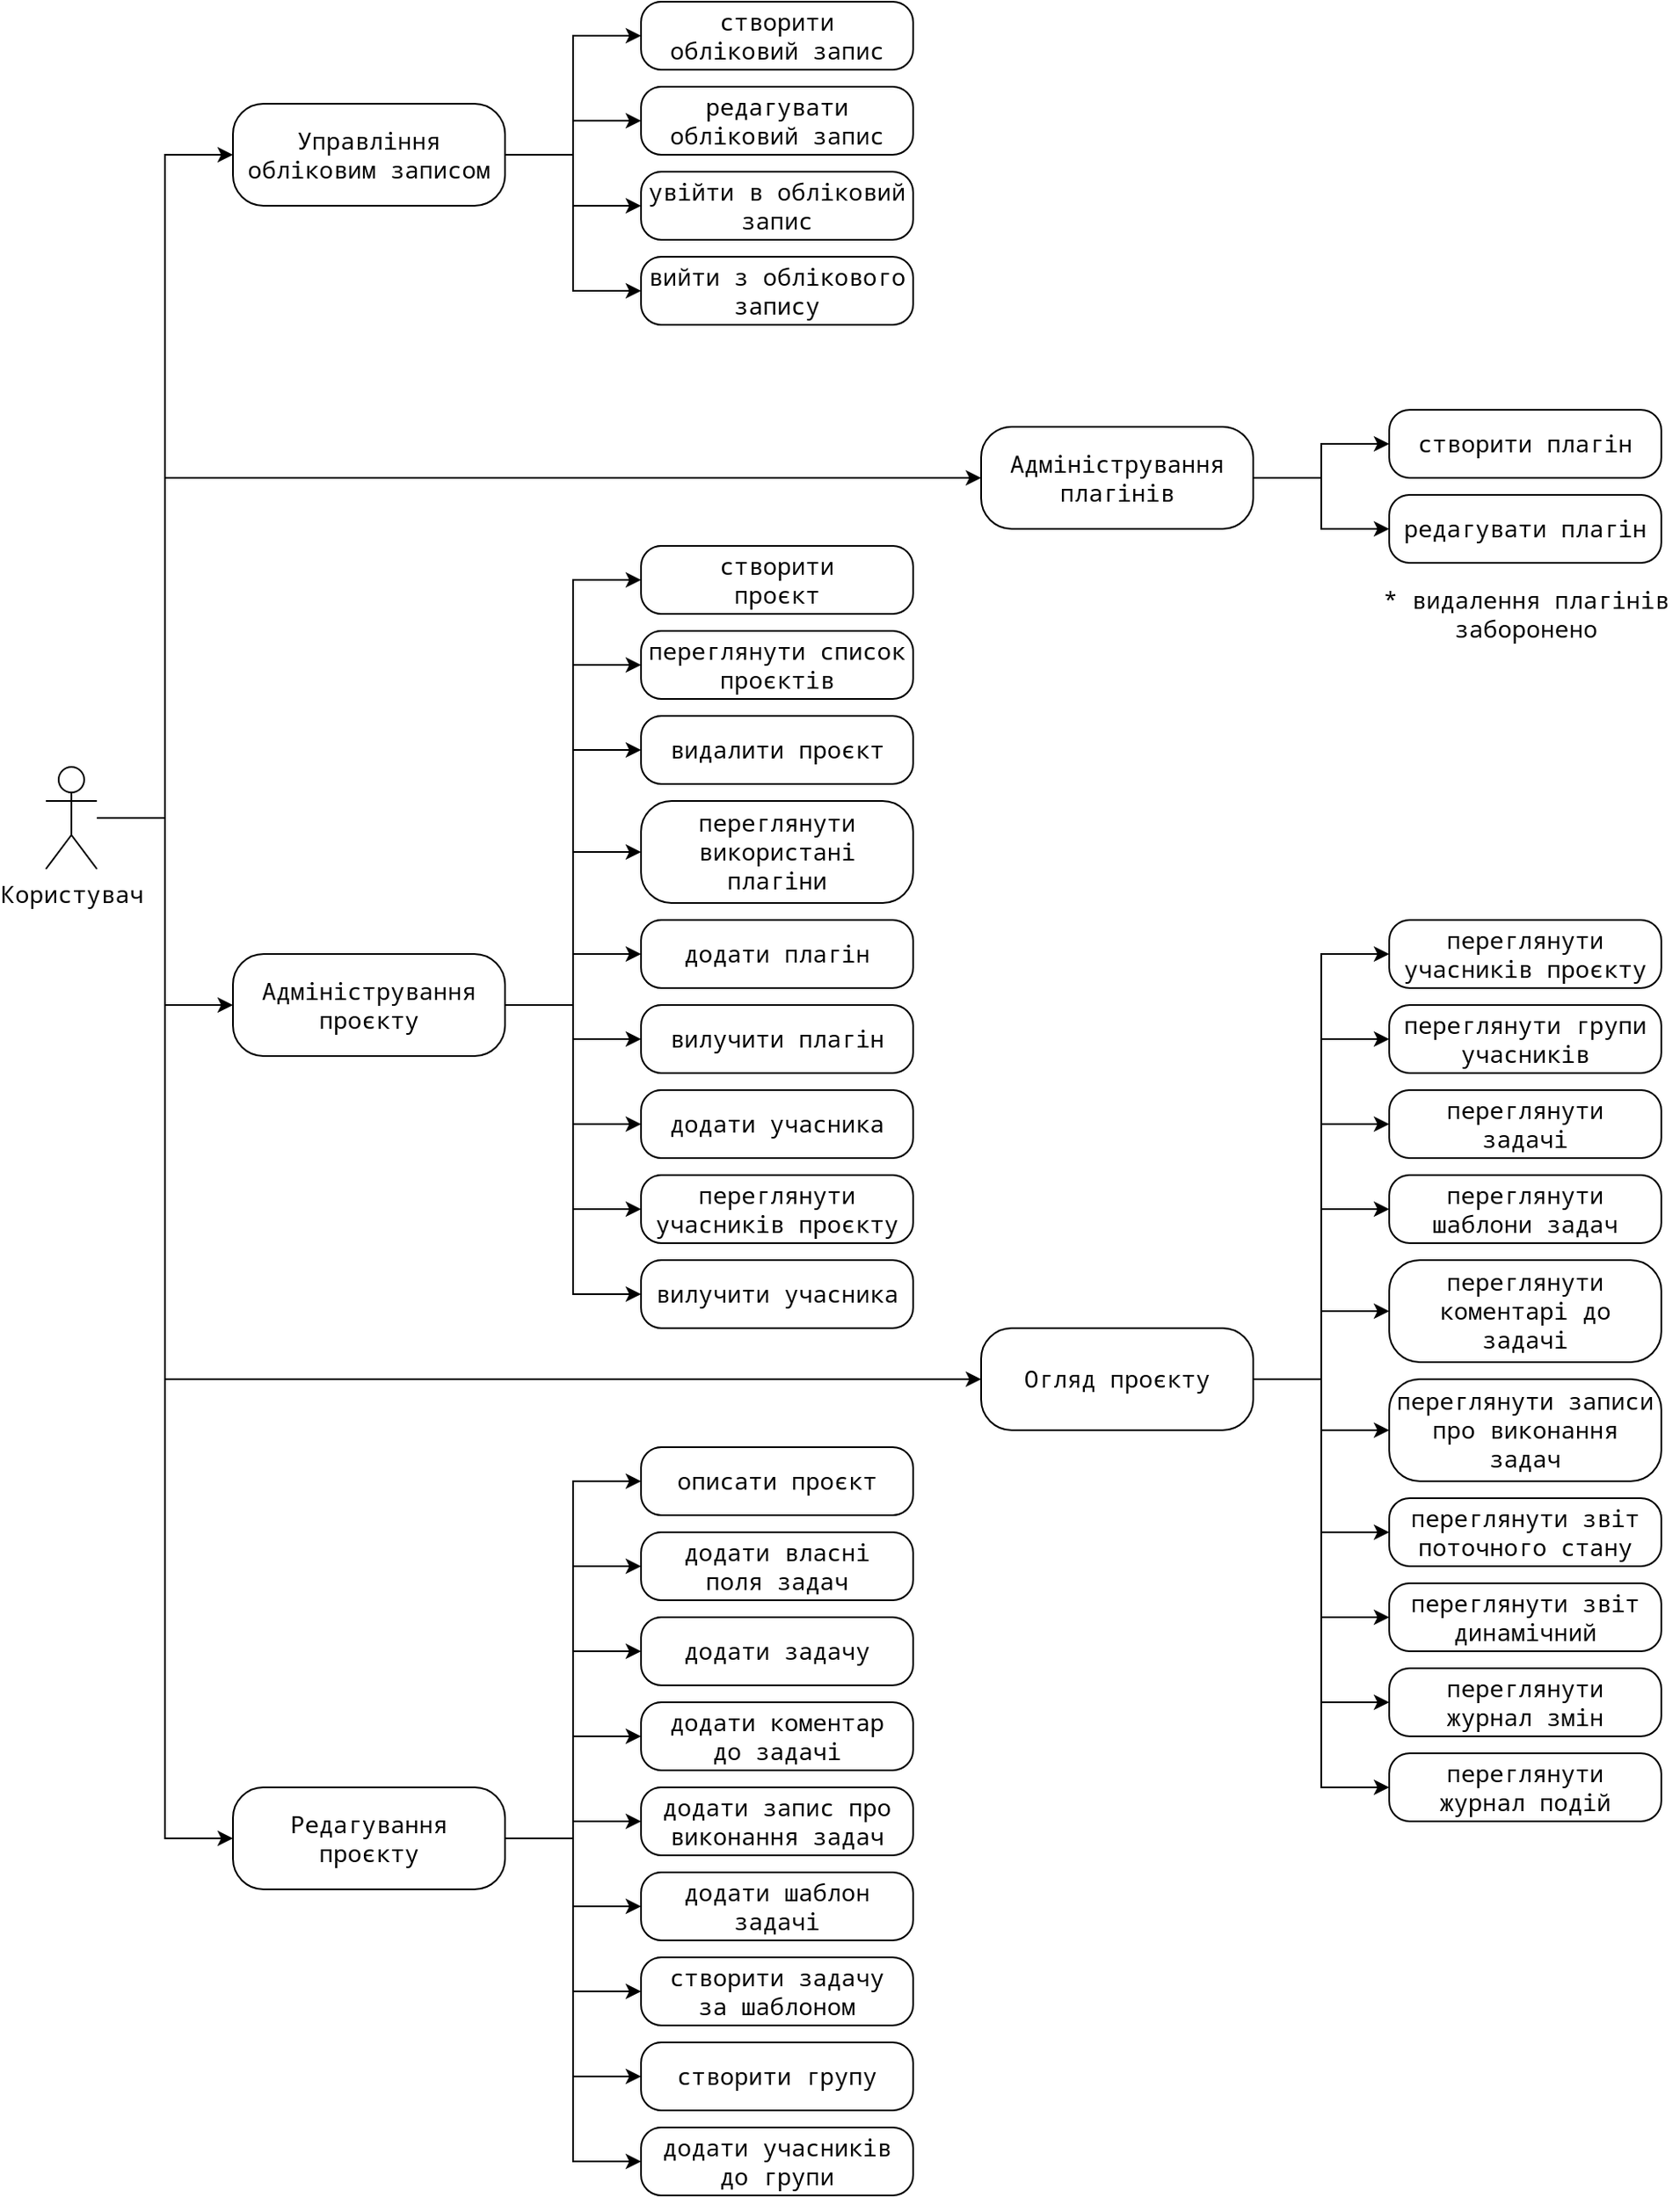<mxfile version="15.8.7" type="device"><diagram id="jv5lWNzR53a4M4RJ2cvP" name="Page-1"><mxGraphModel dx="1143" dy="732" grid="1" gridSize="10" guides="1" tooltips="1" connect="1" arrows="1" fold="1" page="1" pageScale="1" pageWidth="827" pageHeight="1169" math="0" shadow="0"><root><mxCell id="0"/><mxCell id="1" parent="0"/><mxCell id="jhxIdOsLZvtlKKNgTyip-5" style="edgeStyle=orthogonalEdgeStyle;rounded=0;orthogonalLoop=1;jettySize=auto;html=1;entryX=0;entryY=0.5;entryDx=0;entryDy=0;fontFamily=Noto Sans Mono;fontSize=14;" parent="1" source="jhxIdOsLZvtlKKNgTyip-1" target="jhxIdOsLZvtlKKNgTyip-2" edge="1"><mxGeometry relative="1" as="geometry"/></mxCell><mxCell id="jhxIdOsLZvtlKKNgTyip-6" style="edgeStyle=orthogonalEdgeStyle;rounded=0;orthogonalLoop=1;jettySize=auto;html=1;entryX=0;entryY=0.5;entryDx=0;entryDy=0;fontFamily=Noto Sans Mono;fontSize=14;" parent="1" source="jhxIdOsLZvtlKKNgTyip-1" target="jhxIdOsLZvtlKKNgTyip-3" edge="1"><mxGeometry relative="1" as="geometry"/></mxCell><mxCell id="jhxIdOsLZvtlKKNgTyip-8" style="edgeStyle=orthogonalEdgeStyle;rounded=0;orthogonalLoop=1;jettySize=auto;html=1;entryX=0;entryY=0.5;entryDx=0;entryDy=0;fontFamily=Noto Sans Mono;fontSize=14;" parent="1" source="jhxIdOsLZvtlKKNgTyip-1" target="jhxIdOsLZvtlKKNgTyip-7" edge="1"><mxGeometry relative="1" as="geometry"/></mxCell><mxCell id="jhxIdOsLZvtlKKNgTyip-11" style="edgeStyle=orthogonalEdgeStyle;rounded=0;orthogonalLoop=1;jettySize=auto;html=1;entryX=0;entryY=0.5;entryDx=0;entryDy=0;fontFamily=Noto Sans Mono;fontSize=14;" parent="1" source="jhxIdOsLZvtlKKNgTyip-1" target="jhxIdOsLZvtlKKNgTyip-10" edge="1"><mxGeometry relative="1" as="geometry"><Array as="points"><mxPoint x="160" y="520"/><mxPoint x="160" y="320"/></Array></mxGeometry></mxCell><mxCell id="jhxIdOsLZvtlKKNgTyip-52" style="edgeStyle=orthogonalEdgeStyle;rounded=0;orthogonalLoop=1;jettySize=auto;html=1;entryX=0;entryY=0.5;entryDx=0;entryDy=0;fontFamily=Noto Sans Mono;fontSize=14;" parent="1" source="jhxIdOsLZvtlKKNgTyip-1" target="jhxIdOsLZvtlKKNgTyip-51" edge="1"><mxGeometry relative="1" as="geometry"><Array as="points"><mxPoint x="160" y="520"/><mxPoint x="160" y="850"/></Array></mxGeometry></mxCell><mxCell id="jhxIdOsLZvtlKKNgTyip-1" value="Користувач" style="shape=umlActor;verticalLabelPosition=bottom;verticalAlign=top;html=1;outlineConnect=0;fontSize=14;fontFamily=Noto Sans Mono;" parent="1" vertex="1"><mxGeometry x="90" y="490" width="30" height="60" as="geometry"/></mxCell><mxCell id="jhxIdOsLZvtlKKNgTyip-12" style="edgeStyle=orthogonalEdgeStyle;rounded=0;orthogonalLoop=1;jettySize=auto;html=1;exitX=1;exitY=0.5;exitDx=0;exitDy=0;fontFamily=Noto Sans Mono;fontSize=14;entryX=0;entryY=0.5;entryDx=0;entryDy=0;" parent="1" source="jhxIdOsLZvtlKKNgTyip-2" target="jhxIdOsLZvtlKKNgTyip-13" edge="1"><mxGeometry relative="1" as="geometry"><mxPoint x="450" y="200.0" as="targetPoint"/></mxGeometry></mxCell><mxCell id="jhxIdOsLZvtlKKNgTyip-15" style="edgeStyle=orthogonalEdgeStyle;rounded=0;orthogonalLoop=1;jettySize=auto;html=1;exitX=1;exitY=0.5;exitDx=0;exitDy=0;entryX=0;entryY=0.5;entryDx=0;entryDy=0;fontFamily=Noto Sans Mono;fontSize=14;" parent="1" source="jhxIdOsLZvtlKKNgTyip-2" target="jhxIdOsLZvtlKKNgTyip-14" edge="1"><mxGeometry relative="1" as="geometry"/></mxCell><mxCell id="jhxIdOsLZvtlKKNgTyip-18" style="edgeStyle=orthogonalEdgeStyle;rounded=0;orthogonalLoop=1;jettySize=auto;html=1;exitX=1;exitY=0.5;exitDx=0;exitDy=0;entryX=0;entryY=0.5;entryDx=0;entryDy=0;fontFamily=Noto Sans Mono;fontSize=14;" parent="1" source="jhxIdOsLZvtlKKNgTyip-2" target="jhxIdOsLZvtlKKNgTyip-16" edge="1"><mxGeometry relative="1" as="geometry"/></mxCell><mxCell id="jhxIdOsLZvtlKKNgTyip-19" style="edgeStyle=orthogonalEdgeStyle;rounded=0;orthogonalLoop=1;jettySize=auto;html=1;exitX=1;exitY=0.5;exitDx=0;exitDy=0;entryX=0;entryY=0.5;entryDx=0;entryDy=0;fontFamily=Noto Sans Mono;fontSize=14;" parent="1" source="jhxIdOsLZvtlKKNgTyip-2" target="jhxIdOsLZvtlKKNgTyip-17" edge="1"><mxGeometry relative="1" as="geometry"/></mxCell><mxCell id="jhxIdOsLZvtlKKNgTyip-2" value="Управління обліковим записом" style="rounded=1;whiteSpace=wrap;html=1;fontFamily=Noto Sans Mono;fontSize=14;arcSize=30;" parent="1" vertex="1"><mxGeometry x="200" y="100" width="160" height="60" as="geometry"/></mxCell><mxCell id="jhxIdOsLZvtlKKNgTyip-21" style="edgeStyle=orthogonalEdgeStyle;rounded=0;orthogonalLoop=1;jettySize=auto;html=1;exitX=1;exitY=0.5;exitDx=0;exitDy=0;entryX=0;entryY=0.5;entryDx=0;entryDy=0;fontFamily=Noto Sans Mono;fontSize=14;" parent="1" source="jhxIdOsLZvtlKKNgTyip-3" target="jhxIdOsLZvtlKKNgTyip-20" edge="1"><mxGeometry relative="1" as="geometry"/></mxCell><mxCell id="jhxIdOsLZvtlKKNgTyip-22" style="edgeStyle=orthogonalEdgeStyle;rounded=0;orthogonalLoop=1;jettySize=auto;html=1;exitX=1;exitY=0.5;exitDx=0;exitDy=0;fontFamily=Noto Sans Mono;fontSize=14;entryX=0;entryY=0.5;entryDx=0;entryDy=0;" parent="1" source="jhxIdOsLZvtlKKNgTyip-3" target="jhxIdOsLZvtlKKNgTyip-23" edge="1"><mxGeometry relative="1" as="geometry"><mxPoint x="420" y="570" as="targetPoint"/></mxGeometry></mxCell><mxCell id="jhxIdOsLZvtlKKNgTyip-25" style="edgeStyle=orthogonalEdgeStyle;rounded=0;orthogonalLoop=1;jettySize=auto;html=1;exitX=1;exitY=0.5;exitDx=0;exitDy=0;entryX=0;entryY=0.5;entryDx=0;entryDy=0;fontFamily=Noto Sans Mono;fontSize=14;" parent="1" source="jhxIdOsLZvtlKKNgTyip-3" target="jhxIdOsLZvtlKKNgTyip-24" edge="1"><mxGeometry relative="1" as="geometry"/></mxCell><mxCell id="jhxIdOsLZvtlKKNgTyip-28" style="edgeStyle=orthogonalEdgeStyle;rounded=0;orthogonalLoop=1;jettySize=auto;html=1;exitX=1;exitY=0.5;exitDx=0;exitDy=0;entryX=0;entryY=0.5;entryDx=0;entryDy=0;fontFamily=Noto Sans Mono;fontSize=14;" parent="1" source="jhxIdOsLZvtlKKNgTyip-3" target="jhxIdOsLZvtlKKNgTyip-26" edge="1"><mxGeometry relative="1" as="geometry"/></mxCell><mxCell id="jhxIdOsLZvtlKKNgTyip-29" style="edgeStyle=orthogonalEdgeStyle;rounded=0;orthogonalLoop=1;jettySize=auto;html=1;exitX=1;exitY=0.5;exitDx=0;exitDy=0;entryX=0;entryY=0.5;entryDx=0;entryDy=0;fontFamily=Noto Sans Mono;fontSize=14;" parent="1" source="jhxIdOsLZvtlKKNgTyip-3" target="jhxIdOsLZvtlKKNgTyip-27" edge="1"><mxGeometry relative="1" as="geometry"/></mxCell><mxCell id="jhxIdOsLZvtlKKNgTyip-36" style="edgeStyle=orthogonalEdgeStyle;rounded=0;orthogonalLoop=1;jettySize=auto;html=1;exitX=1;exitY=0.5;exitDx=0;exitDy=0;entryX=0;entryY=0.5;entryDx=0;entryDy=0;fontFamily=Noto Sans Mono;fontSize=14;" parent="1" source="jhxIdOsLZvtlKKNgTyip-3" target="jhxIdOsLZvtlKKNgTyip-35" edge="1"><mxGeometry relative="1" as="geometry"/></mxCell><mxCell id="Qpr0Uq6TaIP7Um83GQi3-8" style="edgeStyle=orthogonalEdgeStyle;rounded=0;orthogonalLoop=1;jettySize=auto;html=1;exitX=1;exitY=0.5;exitDx=0;exitDy=0;entryX=0;entryY=0.5;entryDx=0;entryDy=0;" edge="1" parent="1" source="jhxIdOsLZvtlKKNgTyip-3" target="Qpr0Uq6TaIP7Um83GQi3-6"><mxGeometry relative="1" as="geometry"/></mxCell><mxCell id="Qpr0Uq6TaIP7Um83GQi3-12" style="edgeStyle=orthogonalEdgeStyle;rounded=0;orthogonalLoop=1;jettySize=auto;html=1;exitX=1;exitY=0.5;exitDx=0;exitDy=0;entryX=0;entryY=0.5;entryDx=0;entryDy=0;" edge="1" parent="1" source="jhxIdOsLZvtlKKNgTyip-3" target="Qpr0Uq6TaIP7Um83GQi3-10"><mxGeometry relative="1" as="geometry"/></mxCell><mxCell id="Qpr0Uq6TaIP7Um83GQi3-13" style="edgeStyle=orthogonalEdgeStyle;rounded=0;orthogonalLoop=1;jettySize=auto;html=1;exitX=1;exitY=0.5;exitDx=0;exitDy=0;entryX=0;entryY=0.5;entryDx=0;entryDy=0;" edge="1" parent="1" source="jhxIdOsLZvtlKKNgTyip-3" target="Qpr0Uq6TaIP7Um83GQi3-11"><mxGeometry relative="1" as="geometry"/></mxCell><mxCell id="jhxIdOsLZvtlKKNgTyip-3" value="Адміністрування проєкту" style="rounded=1;whiteSpace=wrap;html=1;fontFamily=Noto Sans Mono;fontSize=14;arcSize=30;" parent="1" vertex="1"><mxGeometry x="200" y="600" width="160" height="60" as="geometry"/></mxCell><mxCell id="jhxIdOsLZvtlKKNgTyip-38" style="edgeStyle=orthogonalEdgeStyle;rounded=0;orthogonalLoop=1;jettySize=auto;html=1;exitX=1;exitY=0.5;exitDx=0;exitDy=0;entryX=0;entryY=0.5;entryDx=0;entryDy=0;fontFamily=Noto Sans Mono;fontSize=14;" parent="1" source="jhxIdOsLZvtlKKNgTyip-7" target="jhxIdOsLZvtlKKNgTyip-37" edge="1"><mxGeometry relative="1" as="geometry"/></mxCell><mxCell id="jhxIdOsLZvtlKKNgTyip-40" style="edgeStyle=orthogonalEdgeStyle;rounded=0;orthogonalLoop=1;jettySize=auto;html=1;exitX=1;exitY=0.5;exitDx=0;exitDy=0;entryX=0;entryY=0.5;entryDx=0;entryDy=0;fontFamily=Noto Sans Mono;fontSize=14;" parent="1" source="jhxIdOsLZvtlKKNgTyip-7" target="jhxIdOsLZvtlKKNgTyip-39" edge="1"><mxGeometry relative="1" as="geometry"/></mxCell><mxCell id="jhxIdOsLZvtlKKNgTyip-42" style="edgeStyle=orthogonalEdgeStyle;rounded=0;orthogonalLoop=1;jettySize=auto;html=1;exitX=1;exitY=0.5;exitDx=0;exitDy=0;entryX=0;entryY=0.5;entryDx=0;entryDy=0;fontFamily=Noto Sans Mono;fontSize=14;" parent="1" source="jhxIdOsLZvtlKKNgTyip-7" target="jhxIdOsLZvtlKKNgTyip-41" edge="1"><mxGeometry relative="1" as="geometry"/></mxCell><mxCell id="jhxIdOsLZvtlKKNgTyip-44" style="edgeStyle=orthogonalEdgeStyle;rounded=0;orthogonalLoop=1;jettySize=auto;html=1;exitX=1;exitY=0.5;exitDx=0;exitDy=0;entryX=0;entryY=0.5;entryDx=0;entryDy=0;fontFamily=Noto Sans Mono;fontSize=14;" parent="1" source="jhxIdOsLZvtlKKNgTyip-7" target="jhxIdOsLZvtlKKNgTyip-43" edge="1"><mxGeometry relative="1" as="geometry"/></mxCell><mxCell id="jhxIdOsLZvtlKKNgTyip-46" style="edgeStyle=orthogonalEdgeStyle;rounded=0;orthogonalLoop=1;jettySize=auto;html=1;exitX=1;exitY=0.5;exitDx=0;exitDy=0;entryX=0;entryY=0.5;entryDx=0;entryDy=0;fontFamily=Noto Sans Mono;fontSize=14;" parent="1" source="jhxIdOsLZvtlKKNgTyip-7" target="jhxIdOsLZvtlKKNgTyip-45" edge="1"><mxGeometry relative="1" as="geometry"/></mxCell><mxCell id="jhxIdOsLZvtlKKNgTyip-49" style="edgeStyle=orthogonalEdgeStyle;rounded=0;orthogonalLoop=1;jettySize=auto;html=1;exitX=1;exitY=0.5;exitDx=0;exitDy=0;entryX=0;entryY=0.5;entryDx=0;entryDy=0;fontFamily=Noto Sans Mono;fontSize=14;" parent="1" source="jhxIdOsLZvtlKKNgTyip-7" target="jhxIdOsLZvtlKKNgTyip-47" edge="1"><mxGeometry relative="1" as="geometry"/></mxCell><mxCell id="jhxIdOsLZvtlKKNgTyip-50" style="edgeStyle=orthogonalEdgeStyle;rounded=0;orthogonalLoop=1;jettySize=auto;html=1;exitX=1;exitY=0.5;exitDx=0;exitDy=0;entryX=0;entryY=0.5;entryDx=0;entryDy=0;fontFamily=Noto Sans Mono;fontSize=14;" parent="1" source="jhxIdOsLZvtlKKNgTyip-7" target="jhxIdOsLZvtlKKNgTyip-48" edge="1"><mxGeometry relative="1" as="geometry"/></mxCell><mxCell id="Qpr0Uq6TaIP7Um83GQi3-20" style="edgeStyle=orthogonalEdgeStyle;rounded=0;orthogonalLoop=1;jettySize=auto;html=1;exitX=1;exitY=0.5;exitDx=0;exitDy=0;entryX=0;entryY=0.5;entryDx=0;entryDy=0;" edge="1" parent="1" source="jhxIdOsLZvtlKKNgTyip-7" target="Qpr0Uq6TaIP7Um83GQi3-18"><mxGeometry relative="1" as="geometry"/></mxCell><mxCell id="Qpr0Uq6TaIP7Um83GQi3-21" style="edgeStyle=orthogonalEdgeStyle;rounded=0;orthogonalLoop=1;jettySize=auto;html=1;exitX=1;exitY=0.5;exitDx=0;exitDy=0;entryX=0;entryY=0.5;entryDx=0;entryDy=0;" edge="1" parent="1" source="jhxIdOsLZvtlKKNgTyip-7" target="Qpr0Uq6TaIP7Um83GQi3-19"><mxGeometry relative="1" as="geometry"/></mxCell><mxCell id="jhxIdOsLZvtlKKNgTyip-7" value="Редагування проєкту" style="rounded=1;whiteSpace=wrap;html=1;fontFamily=Noto Sans Mono;fontSize=14;arcSize=30;" parent="1" vertex="1"><mxGeometry x="200" y="1090" width="160" height="60" as="geometry"/></mxCell><mxCell id="jhxIdOsLZvtlKKNgTyip-31" style="edgeStyle=orthogonalEdgeStyle;rounded=0;orthogonalLoop=1;jettySize=auto;html=1;exitX=1;exitY=0.5;exitDx=0;exitDy=0;entryX=0;entryY=0.5;entryDx=0;entryDy=0;fontFamily=Noto Sans Mono;fontSize=14;" parent="1" source="jhxIdOsLZvtlKKNgTyip-10" target="jhxIdOsLZvtlKKNgTyip-30" edge="1"><mxGeometry relative="1" as="geometry"/></mxCell><mxCell id="jhxIdOsLZvtlKKNgTyip-33" style="edgeStyle=orthogonalEdgeStyle;rounded=0;orthogonalLoop=1;jettySize=auto;html=1;exitX=1;exitY=0.5;exitDx=0;exitDy=0;entryX=0;entryY=0.5;entryDx=0;entryDy=0;fontFamily=Noto Sans Mono;fontSize=14;" parent="1" source="jhxIdOsLZvtlKKNgTyip-10" target="jhxIdOsLZvtlKKNgTyip-32" edge="1"><mxGeometry relative="1" as="geometry"/></mxCell><mxCell id="jhxIdOsLZvtlKKNgTyip-10" value="Адміністрування плагінів" style="rounded=1;whiteSpace=wrap;html=1;fontFamily=Noto Sans Mono;fontSize=14;arcSize=30;" parent="1" vertex="1"><mxGeometry x="640" y="290" width="160" height="60" as="geometry"/></mxCell><mxCell id="jhxIdOsLZvtlKKNgTyip-13" value="створити&lt;br&gt;обліковий запис" style="rounded=1;whiteSpace=wrap;html=1;fontFamily=Noto Sans Mono;fontSize=14;arcSize=30;" parent="1" vertex="1"><mxGeometry x="440" y="40" width="160" height="40" as="geometry"/></mxCell><mxCell id="jhxIdOsLZvtlKKNgTyip-14" value="редагувати обліковий запис" style="rounded=1;whiteSpace=wrap;html=1;fontFamily=Noto Sans Mono;fontSize=14;arcSize=30;" parent="1" vertex="1"><mxGeometry x="440" y="90" width="160" height="40" as="geometry"/></mxCell><mxCell id="jhxIdOsLZvtlKKNgTyip-16" value="увійти в обліковий запис" style="rounded=1;whiteSpace=wrap;html=1;fontFamily=Noto Sans Mono;fontSize=14;arcSize=30;" parent="1" vertex="1"><mxGeometry x="440" y="140" width="160" height="40" as="geometry"/></mxCell><mxCell id="jhxIdOsLZvtlKKNgTyip-17" value="вийти з облікового запису" style="rounded=1;whiteSpace=wrap;html=1;fontFamily=Noto Sans Mono;fontSize=14;arcSize=30;" parent="1" vertex="1"><mxGeometry x="440" y="190" width="160" height="40" as="geometry"/></mxCell><mxCell id="jhxIdOsLZvtlKKNgTyip-20" value="створити&lt;br&gt;проєкт" style="rounded=1;whiteSpace=wrap;html=1;fontFamily=Noto Sans Mono;fontSize=14;arcSize=30;" parent="1" vertex="1"><mxGeometry x="440" y="360" width="160" height="40" as="geometry"/></mxCell><mxCell id="jhxIdOsLZvtlKKNgTyip-23" value="додати плагін" style="rounded=1;whiteSpace=wrap;html=1;fontFamily=Noto Sans Mono;fontSize=14;arcSize=30;" parent="1" vertex="1"><mxGeometry x="440" y="580" width="160" height="40" as="geometry"/></mxCell><mxCell id="jhxIdOsLZvtlKKNgTyip-24" value="вилучити плагін" style="rounded=1;whiteSpace=wrap;html=1;fontFamily=Noto Sans Mono;fontSize=14;arcSize=30;" parent="1" vertex="1"><mxGeometry x="440" y="630" width="160" height="40" as="geometry"/></mxCell><mxCell id="jhxIdOsLZvtlKKNgTyip-26" value="додати учасника" style="rounded=1;whiteSpace=wrap;html=1;fontFamily=Noto Sans Mono;fontSize=14;arcSize=30;" parent="1" vertex="1"><mxGeometry x="440" y="680" width="160" height="40" as="geometry"/></mxCell><mxCell id="jhxIdOsLZvtlKKNgTyip-27" value="вилучити учасника" style="rounded=1;whiteSpace=wrap;html=1;fontFamily=Noto Sans Mono;fontSize=14;arcSize=30;" parent="1" vertex="1"><mxGeometry x="440" y="780" width="160" height="40" as="geometry"/></mxCell><mxCell id="jhxIdOsLZvtlKKNgTyip-30" value="створити плагін" style="rounded=1;whiteSpace=wrap;html=1;fontFamily=Noto Sans Mono;fontSize=14;arcSize=30;" parent="1" vertex="1"><mxGeometry x="880" y="280" width="160" height="40" as="geometry"/></mxCell><mxCell id="jhxIdOsLZvtlKKNgTyip-32" value="редагувати плагін" style="rounded=1;whiteSpace=wrap;html=1;fontFamily=Noto Sans Mono;fontSize=14;arcSize=30;" parent="1" vertex="1"><mxGeometry x="880" y="330" width="160" height="40" as="geometry"/></mxCell><mxCell id="jhxIdOsLZvtlKKNgTyip-34" value="* видалення плагінів &lt;br&gt;заборонено" style="text;html=1;align=center;verticalAlign=middle;resizable=0;points=[];autosize=1;strokeColor=none;fillColor=none;fontSize=14;fontFamily=Noto Sans Mono;" parent="1" vertex="1"><mxGeometry x="870" y="380" width="180" height="40" as="geometry"/></mxCell><mxCell id="jhxIdOsLZvtlKKNgTyip-35" value="видалити проєкт" style="rounded=1;whiteSpace=wrap;html=1;fontFamily=Noto Sans Mono;fontSize=14;arcSize=30;" parent="1" vertex="1"><mxGeometry x="440" y="460" width="160" height="40" as="geometry"/></mxCell><mxCell id="jhxIdOsLZvtlKKNgTyip-37" value="описати проєкт" style="rounded=1;whiteSpace=wrap;html=1;fontFamily=Noto Sans Mono;fontSize=14;arcSize=30;" parent="1" vertex="1"><mxGeometry x="440" y="890" width="160" height="40" as="geometry"/></mxCell><mxCell id="jhxIdOsLZvtlKKNgTyip-39" value="додати власні &lt;br&gt;поля задач" style="rounded=1;whiteSpace=wrap;html=1;fontFamily=Noto Sans Mono;fontSize=14;arcSize=30;" parent="1" vertex="1"><mxGeometry x="440" y="940" width="160" height="40" as="geometry"/></mxCell><mxCell id="jhxIdOsLZvtlKKNgTyip-41" value="додати задачу" style="rounded=1;whiteSpace=wrap;html=1;fontFamily=Noto Sans Mono;fontSize=14;arcSize=30;" parent="1" vertex="1"><mxGeometry x="440" y="990" width="160" height="40" as="geometry"/></mxCell><mxCell id="jhxIdOsLZvtlKKNgTyip-43" value="додати запис про виконання задач" style="rounded=1;whiteSpace=wrap;html=1;fontFamily=Noto Sans Mono;fontSize=14;arcSize=30;" parent="1" vertex="1"><mxGeometry x="440" y="1090" width="160" height="40" as="geometry"/></mxCell><mxCell id="jhxIdOsLZvtlKKNgTyip-45" value="додати коментар &lt;br&gt;до задачі" style="rounded=1;whiteSpace=wrap;html=1;fontFamily=Noto Sans Mono;fontSize=14;arcSize=30;" parent="1" vertex="1"><mxGeometry x="440" y="1040" width="160" height="40" as="geometry"/></mxCell><mxCell id="jhxIdOsLZvtlKKNgTyip-47" value="додати шаблон задачі" style="rounded=1;whiteSpace=wrap;html=1;fontFamily=Noto Sans Mono;fontSize=14;arcSize=30;" parent="1" vertex="1"><mxGeometry x="440" y="1140" width="160" height="40" as="geometry"/></mxCell><mxCell id="jhxIdOsLZvtlKKNgTyip-48" value="створити задачу&lt;br&gt;за шаблоном" style="rounded=1;whiteSpace=wrap;html=1;fontFamily=Noto Sans Mono;fontSize=14;arcSize=30;" parent="1" vertex="1"><mxGeometry x="440" y="1190" width="160" height="40" as="geometry"/></mxCell><mxCell id="jhxIdOsLZvtlKKNgTyip-54" style="edgeStyle=orthogonalEdgeStyle;rounded=0;orthogonalLoop=1;jettySize=auto;html=1;exitX=1;exitY=0.5;exitDx=0;exitDy=0;entryX=0;entryY=0.5;entryDx=0;entryDy=0;fontFamily=Noto Sans Mono;fontSize=14;" parent="1" source="jhxIdOsLZvtlKKNgTyip-51" target="jhxIdOsLZvtlKKNgTyip-53" edge="1"><mxGeometry relative="1" as="geometry"/></mxCell><mxCell id="jhxIdOsLZvtlKKNgTyip-57" style="edgeStyle=orthogonalEdgeStyle;rounded=0;orthogonalLoop=1;jettySize=auto;html=1;exitX=1;exitY=0.5;exitDx=0;exitDy=0;entryX=0;entryY=0.5;entryDx=0;entryDy=0;fontFamily=Noto Sans Mono;fontSize=14;" parent="1" source="jhxIdOsLZvtlKKNgTyip-51" target="jhxIdOsLZvtlKKNgTyip-55" edge="1"><mxGeometry relative="1" as="geometry"/></mxCell><mxCell id="jhxIdOsLZvtlKKNgTyip-58" style="edgeStyle=orthogonalEdgeStyle;rounded=0;orthogonalLoop=1;jettySize=auto;html=1;exitX=1;exitY=0.5;exitDx=0;exitDy=0;entryX=0;entryY=0.5;entryDx=0;entryDy=0;fontFamily=Noto Sans Mono;fontSize=14;" parent="1" source="jhxIdOsLZvtlKKNgTyip-51" target="jhxIdOsLZvtlKKNgTyip-56" edge="1"><mxGeometry relative="1" as="geometry"/></mxCell><mxCell id="jhxIdOsLZvtlKKNgTyip-61" style="edgeStyle=orthogonalEdgeStyle;rounded=0;orthogonalLoop=1;jettySize=auto;html=1;exitX=1;exitY=0.5;exitDx=0;exitDy=0;entryX=0;entryY=0.5;entryDx=0;entryDy=0;fontFamily=Noto Sans Mono;fontSize=14;" parent="1" source="jhxIdOsLZvtlKKNgTyip-51" target="jhxIdOsLZvtlKKNgTyip-59" edge="1"><mxGeometry relative="1" as="geometry"/></mxCell><mxCell id="jhxIdOsLZvtlKKNgTyip-64" style="edgeStyle=orthogonalEdgeStyle;rounded=0;orthogonalLoop=1;jettySize=auto;html=1;exitX=1;exitY=0.5;exitDx=0;exitDy=0;entryX=0;entryY=0.5;entryDx=0;entryDy=0;fontFamily=Noto Sans Mono;fontSize=14;" parent="1" source="jhxIdOsLZvtlKKNgTyip-51" target="jhxIdOsLZvtlKKNgTyip-63" edge="1"><mxGeometry relative="1" as="geometry"/></mxCell><mxCell id="jhxIdOsLZvtlKKNgTyip-66" style="edgeStyle=orthogonalEdgeStyle;rounded=0;orthogonalLoop=1;jettySize=auto;html=1;exitX=1;exitY=0.5;exitDx=0;exitDy=0;entryX=0;entryY=0.5;entryDx=0;entryDy=0;fontFamily=Noto Sans Mono;fontSize=14;" parent="1" source="jhxIdOsLZvtlKKNgTyip-51" target="jhxIdOsLZvtlKKNgTyip-65" edge="1"><mxGeometry relative="1" as="geometry"/></mxCell><mxCell id="jhxIdOsLZvtlKKNgTyip-68" style="edgeStyle=orthogonalEdgeStyle;rounded=0;orthogonalLoop=1;jettySize=auto;html=1;exitX=1;exitY=0.5;exitDx=0;exitDy=0;entryX=0;entryY=0.5;entryDx=0;entryDy=0;fontFamily=Noto Sans Mono;fontSize=14;" parent="1" source="jhxIdOsLZvtlKKNgTyip-51" target="jhxIdOsLZvtlKKNgTyip-67" edge="1"><mxGeometry relative="1" as="geometry"/></mxCell><mxCell id="Qpr0Uq6TaIP7Um83GQi3-15" style="edgeStyle=orthogonalEdgeStyle;rounded=0;orthogonalLoop=1;jettySize=auto;html=1;exitX=1;exitY=0.5;exitDx=0;exitDy=0;entryX=0;entryY=0.5;entryDx=0;entryDy=0;" edge="1" parent="1" source="jhxIdOsLZvtlKKNgTyip-51" target="Qpr0Uq6TaIP7Um83GQi3-14"><mxGeometry relative="1" as="geometry"/></mxCell><mxCell id="Qpr0Uq6TaIP7Um83GQi3-17" style="edgeStyle=orthogonalEdgeStyle;rounded=0;orthogonalLoop=1;jettySize=auto;html=1;exitX=1;exitY=0.5;exitDx=0;exitDy=0;entryX=0;entryY=0.5;entryDx=0;entryDy=0;" edge="1" parent="1" source="jhxIdOsLZvtlKKNgTyip-51" target="Qpr0Uq6TaIP7Um83GQi3-16"><mxGeometry relative="1" as="geometry"/></mxCell><mxCell id="Qpr0Uq6TaIP7Um83GQi3-22" style="edgeStyle=orthogonalEdgeStyle;rounded=0;orthogonalLoop=1;jettySize=auto;html=1;exitX=1;exitY=0.5;exitDx=0;exitDy=0;entryX=0;entryY=0.5;entryDx=0;entryDy=0;" edge="1" parent="1" source="jhxIdOsLZvtlKKNgTyip-51" target="Qpr0Uq6TaIP7Um83GQi3-23"><mxGeometry relative="1" as="geometry"><mxPoint x="840" y="590" as="targetPoint"/></mxGeometry></mxCell><mxCell id="jhxIdOsLZvtlKKNgTyip-51" value="Огляд проєкту" style="rounded=1;whiteSpace=wrap;html=1;fontFamily=Noto Sans Mono;fontSize=14;arcSize=30;" parent="1" vertex="1"><mxGeometry x="640" y="820" width="160" height="60" as="geometry"/></mxCell><mxCell id="jhxIdOsLZvtlKKNgTyip-53" value="переглянути&lt;br&gt;задачі" style="rounded=1;whiteSpace=wrap;html=1;fontFamily=Noto Sans Mono;fontSize=14;arcSize=30;" parent="1" vertex="1"><mxGeometry x="880" y="680" width="160" height="40" as="geometry"/></mxCell><mxCell id="jhxIdOsLZvtlKKNgTyip-55" value="переглянути&lt;br&gt;шаблони задач" style="rounded=1;whiteSpace=wrap;html=1;fontFamily=Noto Sans Mono;fontSize=14;arcSize=30;" parent="1" vertex="1"><mxGeometry x="880" y="730" width="160" height="40" as="geometry"/></mxCell><mxCell id="jhxIdOsLZvtlKKNgTyip-56" value="переглянути&lt;br&gt;коментарі до задачі" style="rounded=1;whiteSpace=wrap;html=1;fontFamily=Noto Sans Mono;fontSize=14;arcSize=30;" parent="1" vertex="1"><mxGeometry x="880" y="780" width="160" height="60" as="geometry"/></mxCell><mxCell id="jhxIdOsLZvtlKKNgTyip-59" value="переглянути учасників проєкту" style="rounded=1;whiteSpace=wrap;html=1;fontFamily=Noto Sans Mono;fontSize=14;arcSize=30;" parent="1" vertex="1"><mxGeometry x="880" y="580" width="160" height="40" as="geometry"/></mxCell><mxCell id="jhxIdOsLZvtlKKNgTyip-63" value="переглянути записи про виконання задач" style="rounded=1;whiteSpace=wrap;html=1;fontFamily=Noto Sans Mono;fontSize=14;arcSize=30;" parent="1" vertex="1"><mxGeometry x="880" y="850" width="160" height="60" as="geometry"/></mxCell><mxCell id="jhxIdOsLZvtlKKNgTyip-65" value="переглянути звіт поточного стану" style="rounded=1;whiteSpace=wrap;html=1;fontFamily=Noto Sans Mono;fontSize=14;arcSize=30;" parent="1" vertex="1"><mxGeometry x="880" y="920" width="160" height="40" as="geometry"/></mxCell><mxCell id="jhxIdOsLZvtlKKNgTyip-67" value="переглянути звіт динамічний" style="rounded=1;whiteSpace=wrap;html=1;fontFamily=Noto Sans Mono;fontSize=14;arcSize=30;" parent="1" vertex="1"><mxGeometry x="880" y="970" width="160" height="40" as="geometry"/></mxCell><mxCell id="Qpr0Uq6TaIP7Um83GQi3-6" value="переглянути список проєктів" style="rounded=1;whiteSpace=wrap;html=1;fontFamily=Noto Sans Mono;fontSize=14;arcSize=30;" vertex="1" parent="1"><mxGeometry x="440" y="410" width="160" height="40" as="geometry"/></mxCell><mxCell id="Qpr0Uq6TaIP7Um83GQi3-10" value="переглянути використані плагіни" style="rounded=1;whiteSpace=wrap;html=1;fontFamily=Noto Sans Mono;fontSize=14;arcSize=30;" vertex="1" parent="1"><mxGeometry x="440" y="510" width="160" height="60" as="geometry"/></mxCell><mxCell id="Qpr0Uq6TaIP7Um83GQi3-11" value="переглянути учасників проєкту" style="rounded=1;whiteSpace=wrap;html=1;fontFamily=Noto Sans Mono;fontSize=14;arcSize=30;" vertex="1" parent="1"><mxGeometry x="440" y="730" width="160" height="40" as="geometry"/></mxCell><mxCell id="Qpr0Uq6TaIP7Um83GQi3-14" value="переглянути &lt;br&gt;журнал змін" style="rounded=1;whiteSpace=wrap;html=1;fontFamily=Noto Sans Mono;fontSize=14;arcSize=30;" vertex="1" parent="1"><mxGeometry x="880" y="1020" width="160" height="40" as="geometry"/></mxCell><mxCell id="Qpr0Uq6TaIP7Um83GQi3-16" value="переглянути &lt;br&gt;журнал подій" style="rounded=1;whiteSpace=wrap;html=1;fontFamily=Noto Sans Mono;fontSize=14;arcSize=30;" vertex="1" parent="1"><mxGeometry x="880" y="1070" width="160" height="40" as="geometry"/></mxCell><mxCell id="Qpr0Uq6TaIP7Um83GQi3-18" value="створити групу" style="rounded=1;whiteSpace=wrap;html=1;fontFamily=Noto Sans Mono;fontSize=14;arcSize=30;" vertex="1" parent="1"><mxGeometry x="440" y="1240" width="160" height="40" as="geometry"/></mxCell><mxCell id="Qpr0Uq6TaIP7Um83GQi3-19" value="додати учасників до групи" style="rounded=1;whiteSpace=wrap;html=1;fontFamily=Noto Sans Mono;fontSize=14;arcSize=30;" vertex="1" parent="1"><mxGeometry x="440" y="1290" width="160" height="40" as="geometry"/></mxCell><mxCell id="Qpr0Uq6TaIP7Um83GQi3-23" value="переглянути групи учасників" style="rounded=1;whiteSpace=wrap;html=1;fontFamily=Noto Sans Mono;fontSize=14;arcSize=30;" vertex="1" parent="1"><mxGeometry x="880" y="630" width="160" height="40" as="geometry"/></mxCell></root></mxGraphModel></diagram></mxfile>